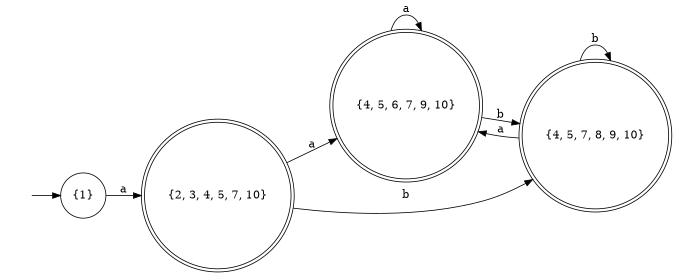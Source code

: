digraph dfa {
	rankdir=LR size=4.5
	node [shape=doublecircle]
	"{2, 3, 4, 5, 7, 10}"
	"{4, 5, 6, 7, 9, 10}"
	"{4, 5, 7, 8, 9, 10}"
	node [shape=circle]
	"{1}" -> "{2, 3, 4, 5, 7, 10}" [label=a]
	"{2, 3, 4, 5, 7, 10}" -> "{4, 5, 6, 7, 9, 10}" [label=a]
	"{2, 3, 4, 5, 7, 10}" -> "{4, 5, 7, 8, 9, 10}" [label=b]
	"{4, 5, 6, 7, 9, 10}" -> "{4, 5, 6, 7, 9, 10}" [label=a]
	"{4, 5, 6, 7, 9, 10}" -> "{4, 5, 7, 8, 9, 10}" [label=b]
	"{4, 5, 7, 8, 9, 10}" -> "{4, 5, 6, 7, 9, 10}" [label=a]
	"{4, 5, 7, 8, 9, 10}" -> "{4, 5, 7, 8, 9, 10}" [label=b]
	node [style=invis]
	0
	0 -> "{1}"
}
